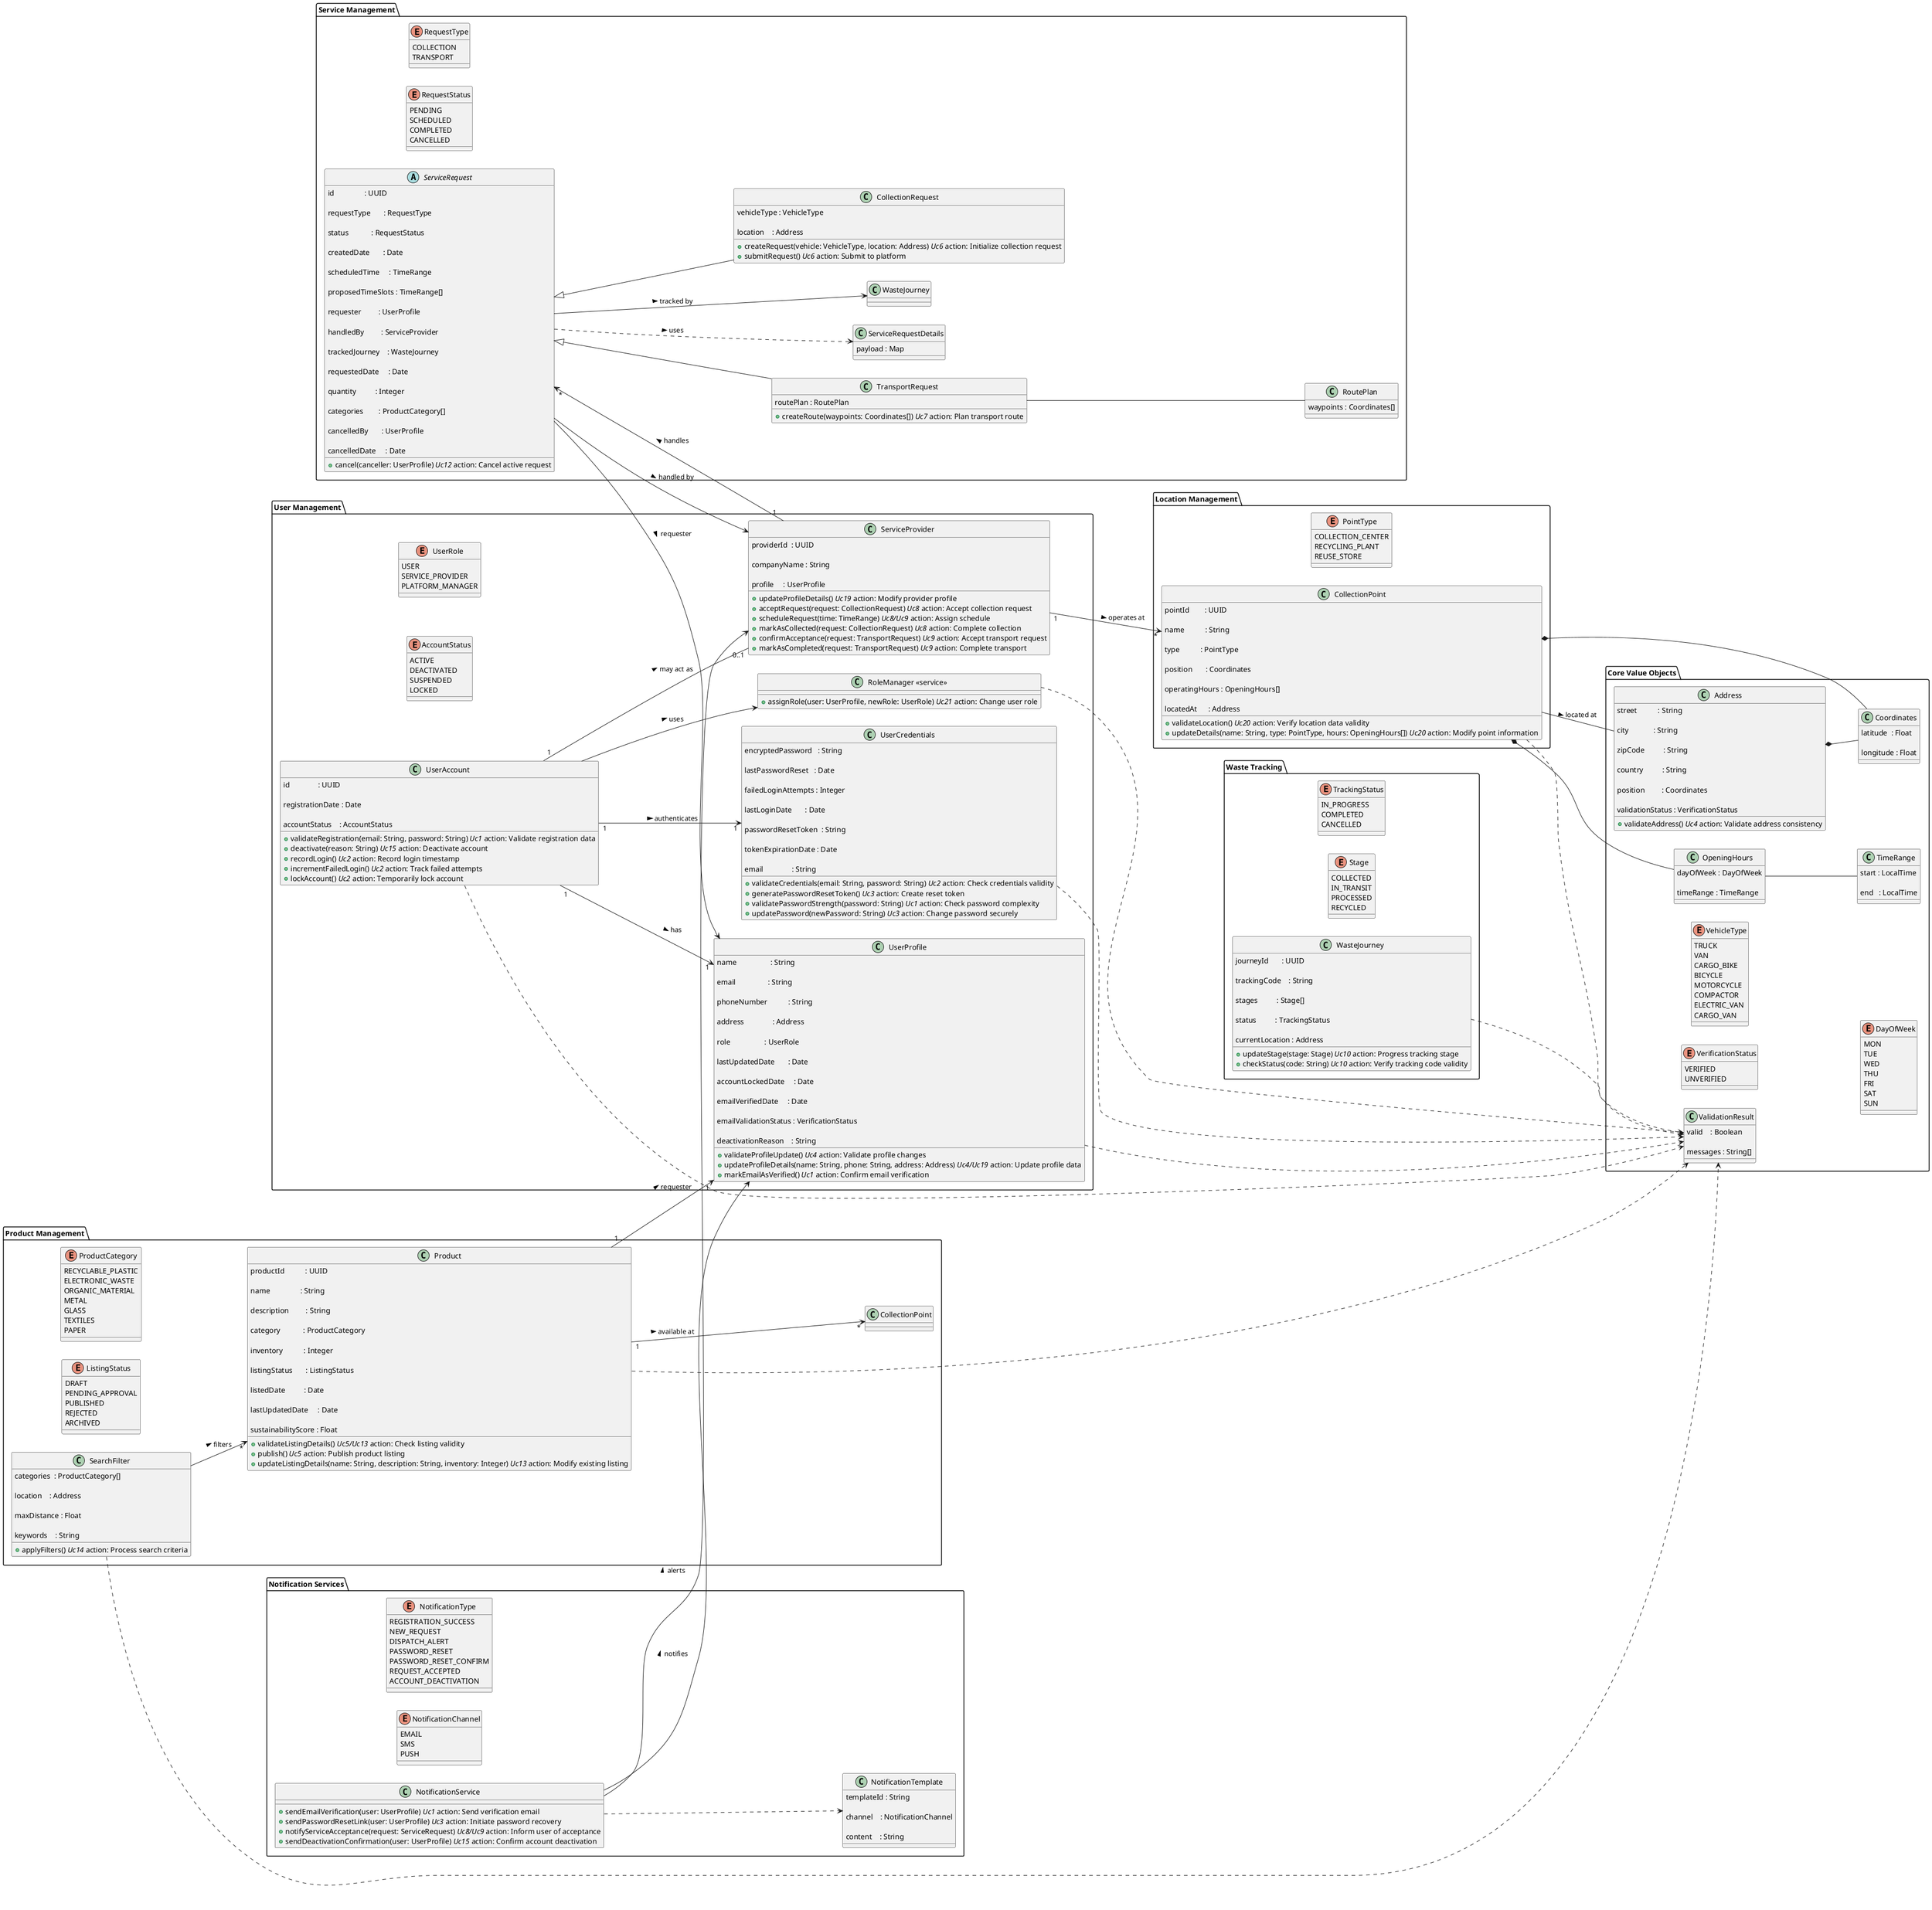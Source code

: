 @startuml
left to right direction
' ──────────────────────────────────────────────
'  CORE VALUE OBJECTS
' ──────────────────────────────────────────────
package "Core Value Objects" {
enum VerificationStatus {
VERIFIED
UNVERIFIED
}
enum VehicleType {
TRUCK
VAN
CARGO_BIKE
BICYCLE
MOTORCYCLE
COMPACTOR
ELECTRIC_VAN
CARGO_VAN
}
enum DayOfWeek {
MON
TUE
WED
THU
FRI
SAT
SUN
}
class ValidationResult {

valid    : Boolean

messages : String[]
}
class Coordinates {

latitude  : Float

longitude : Float
}
class Address {

street           : String

city             : String

zipCode          : String

country          : String

position         : Coordinates

validationStatus : VerificationStatus

+validateAddress() //Uc4 //action: Validate address consistency
}
class TimeRange {

start : LocalTime

end   : LocalTime
}
class OpeningHours {

dayOfWeek : DayOfWeek

timeRange : TimeRange
}
Address *-- Coordinates
OpeningHours -- TimeRange
}
' ──────────────────────────────────────────────
'  USER MANAGEMENT
' ──────────────────────────────────────────────
package "User Management" {
enum UserRole {
USER
SERVICE_PROVIDER
PLATFORM_MANAGER
}
enum AccountStatus {
ACTIVE
DEACTIVATED
SUSPENDED
LOCKED
}
class UserAccount {

id               : UUID

registrationDate : Date

accountStatus    : AccountStatus

+validateRegistration(email: String, password: String) //Uc1 //action: Validate registration data
+deactivate(reason: String) //Uc15 //action: Deactivate account
+recordLogin() //Uc2 //action: Record login timestamp
+incrementFailedLogin() //Uc2 //action: Track failed attempts
+lockAccount() //Uc2 //action: Temporarily lock account
}
class UserProfile {

name                  : String

email                 : String

phoneNumber           : String

address               : Address

role                  : UserRole

lastUpdatedDate       : Date

accountLockedDate     : Date

emailVerifiedDate     : Date

emailValidationStatus : VerificationStatus

deactivationReason    : String

+validateProfileUpdate() //Uc4 //action: Validate profile changes
+updateProfileDetails(name: String, phone: String, address: Address) //Uc4/Uc19 //action: Update profile data
+markEmailAsVerified() //Uc1 //action: Confirm email verification
}
class UserCredentials {

encryptedPassword   : String

lastPasswordReset   : Date

failedLoginAttempts : Integer

lastLoginDate       : Date

passwordResetToken  : String

tokenExpirationDate : Date

email               : String

+validateCredentials(email: String, password: String) //Uc2 //action: Check credentials validity
+generatePasswordResetToken() //Uc3 //action: Create reset token
+validatePasswordStrength(password: String) //Uc1 //action: Check password complexity
+updatePassword(newPassword: String) //Uc3 //action: Change password securely
}
class ServiceProvider {

providerId  : UUID

companyName : String

profile     : UserProfile

+updateProfileDetails() //Uc19 //action: Modify provider profile
+acceptRequest(request: CollectionRequest) //Uc8 //action: Accept collection request
+scheduleRequest(time: TimeRange) //Uc8/Uc9 //action: Assign schedule
+markAsCollected(request: CollectionRequest) //Uc8 //action: Complete collection
+confirmAcceptance(request: TransportRequest) //Uc9 //action: Accept transport request
+markAsCompleted(request: TransportRequest) //Uc9 //action: Complete transport
}
class "RoleManager <<service>>" as RoleManager {

+assignRole(user: UserProfile, newRole: UserRole) //Uc21 //action: Change user role
}
UserAccount ..> ValidationResult
UserProfile ..> ValidationResult
UserCredentials ..> ValidationResult
RoleManager ..> ValidationResult
UserAccount "1" --> "1" UserProfile : has >
UserAccount "1" --> "1" UserCredentials : authenticates >
UserAccount --> RoleManager : uses >
UserAccount "1" -- "0..1" ServiceProvider : may act as >
}
' ──────────────────────────────────────────────
'  SERVICE MANAGEMENT
' ──────────────────────────────────────────────
package "Service Management" {
enum RequestType {
COLLECTION
TRANSPORT
}
enum RequestStatus {
PENDING
SCHEDULED
COMPLETED
CANCELLED
}
abstract class ServiceRequest {

id                : UUID

requestType       : RequestType

status            : RequestStatus

createdDate       : Date

scheduledTime     : TimeRange

proposedTimeSlots : TimeRange[]

requester         : UserProfile

handledBy         : ServiceProvider

trackedJourney    : WasteJourney

requestedDate     : Date

quantity          : Integer

categories        : ProductCategory[]

cancelledBy       : UserProfile

cancelledDate     : Date

+cancel(canceller: UserProfile) //Uc12 //action: Cancel active request
}
class CollectionRequest extends ServiceRequest {

vehicleType : VehicleType

location    : Address

+createRequest(vehicle: VehicleType, location: Address) //Uc6 //action: Initialize collection request
+submitRequest() //Uc6 //action: Submit to platform
}
class TransportRequest extends ServiceRequest {

routePlan : RoutePlan

+createRoute(waypoints: Coordinates[]) //Uc7 //action: Plan transport route
}
class ServiceRequestDetails {

payload : Map
}
ServiceRequest ..> ServiceRequestDetails : uses >
class RoutePlan {

waypoints : Coordinates[]
}
ServiceProvider "1" --> "*" ServiceRequest : handles >

TransportRequest -- RoutePlan
ServiceRequest --> WasteJourney : tracked by >
ServiceRequest --> UserProfile : requester >
ServiceRequest --> ServiceProvider : handled by >
}
' ──────────────────────────────────────────────
'  WASTE TRACKING
' ──────────────────────────────────────────────
package "Waste Tracking" {
enum TrackingStatus {
IN_PROGRESS
COMPLETED
CANCELLED
}
enum Stage {
COLLECTED
IN_TRANSIT
PROCESSED
RECYCLED
}
class WasteJourney {

journeyId       : UUID

trackingCode    : String

stages          : Stage[]

status          : TrackingStatus

currentLocation : Address

+updateStage(stage: Stage) //Uc10 //action: Progress tracking stage
+checkStatus(code: String) //Uc10 //action: Verify tracking code validity
}
WasteJourney ..> ValidationResult
}
' ──────────────────────────────────────────────
'  PRODUCT MANAGEMENT
' ──────────────────────────────────────────────
package "Product Management" {
enum ProductCategory {
RECYCLABLE_PLASTIC
ELECTRONIC_WASTE
ORGANIC_MATERIAL
METAL
GLASS
TEXTILES
PAPER
}
enum ListingStatus {
DRAFT
PENDING_APPROVAL
PUBLISHED
REJECTED
ARCHIVED
}
class Product {

productId           : UUID

name                : String

description         : String

category            : ProductCategory

inventory           : Integer

listingStatus       : ListingStatus

listedDate          : Date

lastUpdatedDate     : Date

sustainabilityScore : Float

+validateListingDetails() //Uc5/Uc13 //action: Check listing validity
+publish() //Uc5 //action: Publish product listing
+updateListingDetails(name: String, description: String, inventory: Integer) //Uc13 //action: Modify existing listing
}
class SearchFilter {

categories  : ProductCategory[]

location    : Address

maxDistance : Float

keywords    : String

+applyFilters() //Uc14 //action: Process search criteria
}
Product ..> ValidationResult
SearchFilter ..> ValidationResult
Product "1" --> "*" CollectionPoint : available at >
Product "1" --> "1" UserProfile      : requester >
SearchFilter --> "*" Product            : filters >
}
' ──────────────────────────────────────────────
'  LOCATION MANAGEMENT
' ──────────────────────────────────────────────
package "Location Management" {
enum PointType {
COLLECTION_CENTER
RECYCLING_PLANT
REUSE_STORE
}
class CollectionPoint {

pointId        : UUID

name           : String

type           : PointType

position       : Coordinates

operatingHours : OpeningHours[]

locatedAt      : Address

+validateLocation() //Uc20 //action: Verify location data validity
+updateDetails(name: String, type: PointType, hours: OpeningHours[]) //Uc20 //action: Modify point information
}
CollectionPoint ..> ValidationResult
CollectionPoint *-- Coordinates
CollectionPoint *-- OpeningHours
CollectionPoint -- Address : located at >
ServiceProvider "1" --> "*" CollectionPoint : operates at >
}
' ──────────────────────────────────────────────
'  NOTIFICATION SERVICES
' ──────────────────────────────────────────────
package "Notification Services" {
enum NotificationType {
REGISTRATION_SUCCESS
NEW_REQUEST
DISPATCH_ALERT
PASSWORD_RESET
PASSWORD_RESET_CONFIRM
REQUEST_ACCEPTED
ACCOUNT_DEACTIVATION
}
enum NotificationChannel{
EMAIL
SMS
PUSH
}
class NotificationTemplate {

templateId : String

channel    : NotificationChannel

content    : String
}
class NotificationService {

+sendEmailVerification(user: UserProfile) //Uc1 //action: Send verification email
+sendPasswordResetLink(user: UserProfile) //Uc3 //action: Initiate password recovery
+notifyServiceAcceptance(request: ServiceRequest) //Uc8/Uc9 //action: Inform user of acceptance
+sendDeactivationConfirmation(user: UserProfile) //Uc15 //action: Confirm account deactivation
}
NotificationService ..> NotificationTemplate
NotificationService --> UserProfile     : notifies >
NotificationService --> ServiceProvider : alerts >
}
@enduml
